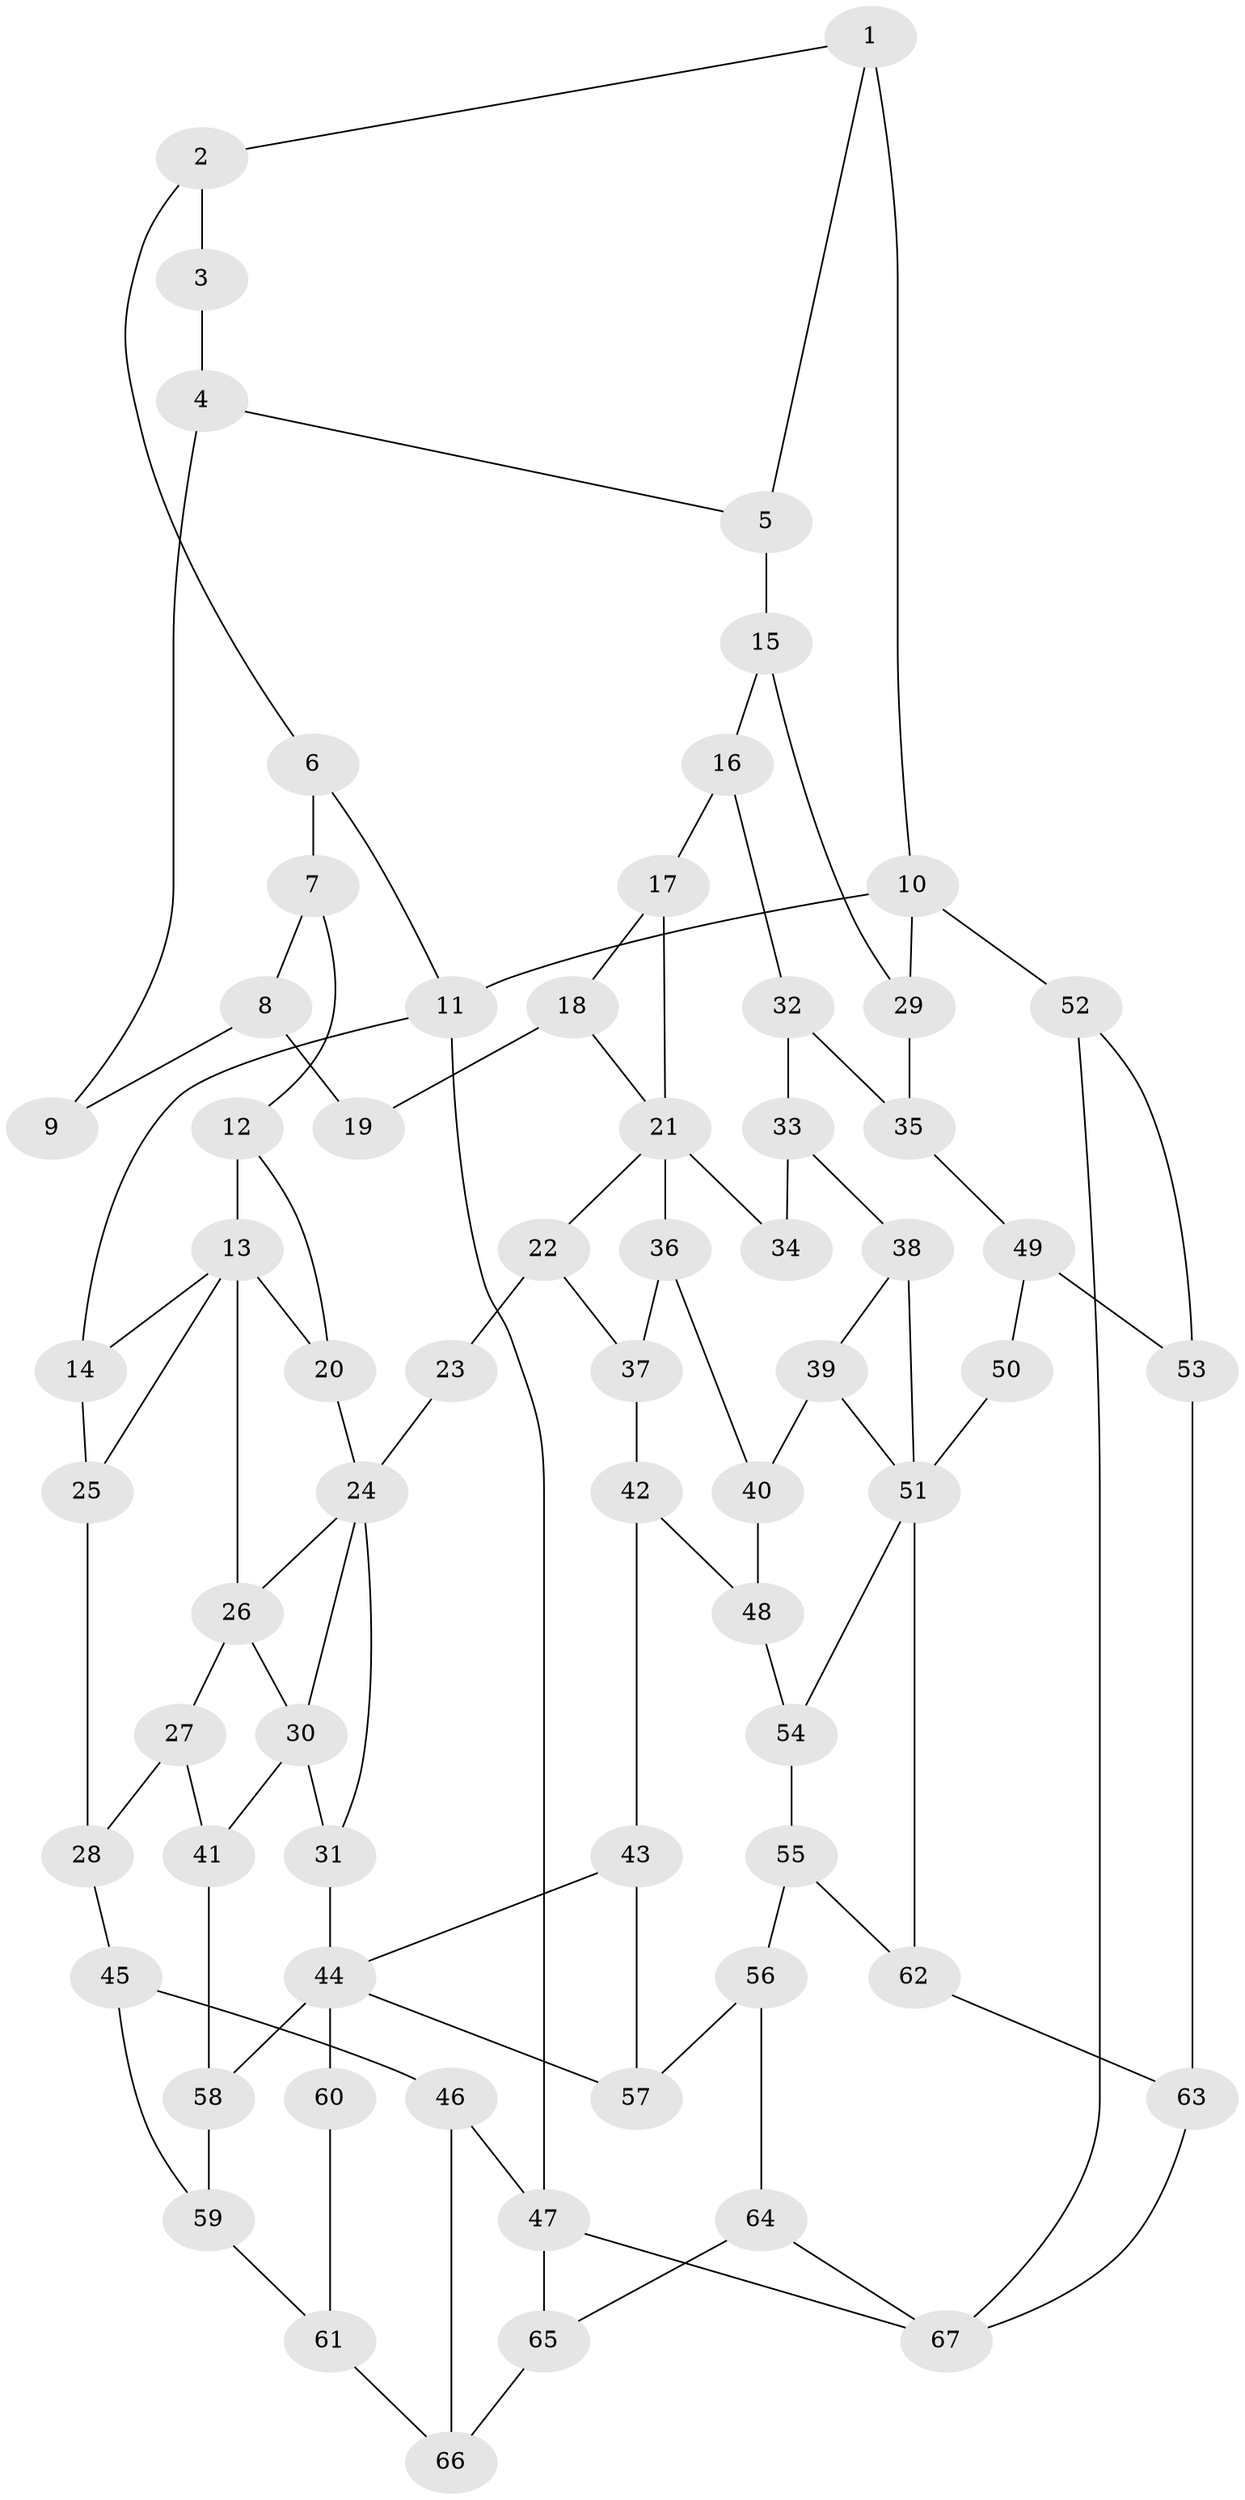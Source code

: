 // original degree distribution, {3: 0.03225806451612903, 4: 0.22580645161290322, 5: 0.5268817204301075, 6: 0.21505376344086022}
// Generated by graph-tools (version 1.1) at 2025/54/03/04/25 22:54:09]
// undirected, 67 vertices, 105 edges
graph export_dot {
  node [color=gray90,style=filled];
  1;
  2;
  3;
  4;
  5;
  6;
  7;
  8;
  9;
  10;
  11;
  12;
  13;
  14;
  15;
  16;
  17;
  18;
  19;
  20;
  21;
  22;
  23;
  24;
  25;
  26;
  27;
  28;
  29;
  30;
  31;
  32;
  33;
  34;
  35;
  36;
  37;
  38;
  39;
  40;
  41;
  42;
  43;
  44;
  45;
  46;
  47;
  48;
  49;
  50;
  51;
  52;
  53;
  54;
  55;
  56;
  57;
  58;
  59;
  60;
  61;
  62;
  63;
  64;
  65;
  66;
  67;
  1 -- 2 [weight=1.0];
  1 -- 5 [weight=1.0];
  1 -- 10 [weight=2.0];
  2 -- 3 [weight=1.0];
  2 -- 6 [weight=1.0];
  3 -- 4 [weight=1.0];
  4 -- 5 [weight=1.0];
  4 -- 9 [weight=2.0];
  5 -- 15 [weight=1.0];
  6 -- 7 [weight=1.0];
  6 -- 11 [weight=1.0];
  7 -- 8 [weight=1.0];
  7 -- 12 [weight=1.0];
  8 -- 9 [weight=1.0];
  8 -- 19 [weight=2.0];
  10 -- 11 [weight=1.0];
  10 -- 29 [weight=1.0];
  10 -- 52 [weight=2.0];
  11 -- 14 [weight=1.0];
  11 -- 47 [weight=1.0];
  12 -- 13 [weight=1.0];
  12 -- 20 [weight=1.0];
  13 -- 14 [weight=1.0];
  13 -- 20 [weight=1.0];
  13 -- 25 [weight=1.0];
  13 -- 26 [weight=2.0];
  14 -- 25 [weight=1.0];
  15 -- 16 [weight=1.0];
  15 -- 29 [weight=1.0];
  16 -- 17 [weight=1.0];
  16 -- 32 [weight=1.0];
  17 -- 18 [weight=1.0];
  17 -- 21 [weight=1.0];
  18 -- 19 [weight=1.0];
  18 -- 21 [weight=1.0];
  20 -- 24 [weight=1.0];
  21 -- 22 [weight=1.0];
  21 -- 34 [weight=2.0];
  21 -- 36 [weight=1.0];
  22 -- 23 [weight=1.0];
  22 -- 37 [weight=1.0];
  23 -- 24 [weight=2.0];
  24 -- 26 [weight=1.0];
  24 -- 30 [weight=1.0];
  24 -- 31 [weight=1.0];
  25 -- 28 [weight=1.0];
  26 -- 27 [weight=1.0];
  26 -- 30 [weight=1.0];
  27 -- 28 [weight=1.0];
  27 -- 41 [weight=1.0];
  28 -- 45 [weight=1.0];
  29 -- 35 [weight=1.0];
  30 -- 31 [weight=1.0];
  30 -- 41 [weight=1.0];
  31 -- 44 [weight=1.0];
  32 -- 33 [weight=1.0];
  32 -- 35 [weight=1.0];
  33 -- 34 [weight=1.0];
  33 -- 38 [weight=1.0];
  35 -- 49 [weight=1.0];
  36 -- 37 [weight=1.0];
  36 -- 40 [weight=1.0];
  37 -- 42 [weight=1.0];
  38 -- 39 [weight=1.0];
  38 -- 51 [weight=1.0];
  39 -- 40 [weight=1.0];
  39 -- 51 [weight=1.0];
  40 -- 48 [weight=1.0];
  41 -- 58 [weight=1.0];
  42 -- 43 [weight=1.0];
  42 -- 48 [weight=1.0];
  43 -- 44 [weight=1.0];
  43 -- 57 [weight=1.0];
  44 -- 57 [weight=1.0];
  44 -- 58 [weight=1.0];
  44 -- 60 [weight=2.0];
  45 -- 46 [weight=1.0];
  45 -- 59 [weight=1.0];
  46 -- 47 [weight=1.0];
  46 -- 66 [weight=1.0];
  47 -- 65 [weight=1.0];
  47 -- 67 [weight=1.0];
  48 -- 54 [weight=1.0];
  49 -- 50 [weight=1.0];
  49 -- 53 [weight=1.0];
  50 -- 51 [weight=2.0];
  51 -- 54 [weight=1.0];
  51 -- 62 [weight=1.0];
  52 -- 53 [weight=1.0];
  52 -- 67 [weight=1.0];
  53 -- 63 [weight=1.0];
  54 -- 55 [weight=1.0];
  55 -- 56 [weight=1.0];
  55 -- 62 [weight=1.0];
  56 -- 57 [weight=1.0];
  56 -- 64 [weight=1.0];
  58 -- 59 [weight=1.0];
  59 -- 61 [weight=1.0];
  60 -- 61 [weight=1.0];
  61 -- 66 [weight=1.0];
  62 -- 63 [weight=1.0];
  63 -- 67 [weight=1.0];
  64 -- 65 [weight=1.0];
  64 -- 67 [weight=1.0];
  65 -- 66 [weight=1.0];
}
